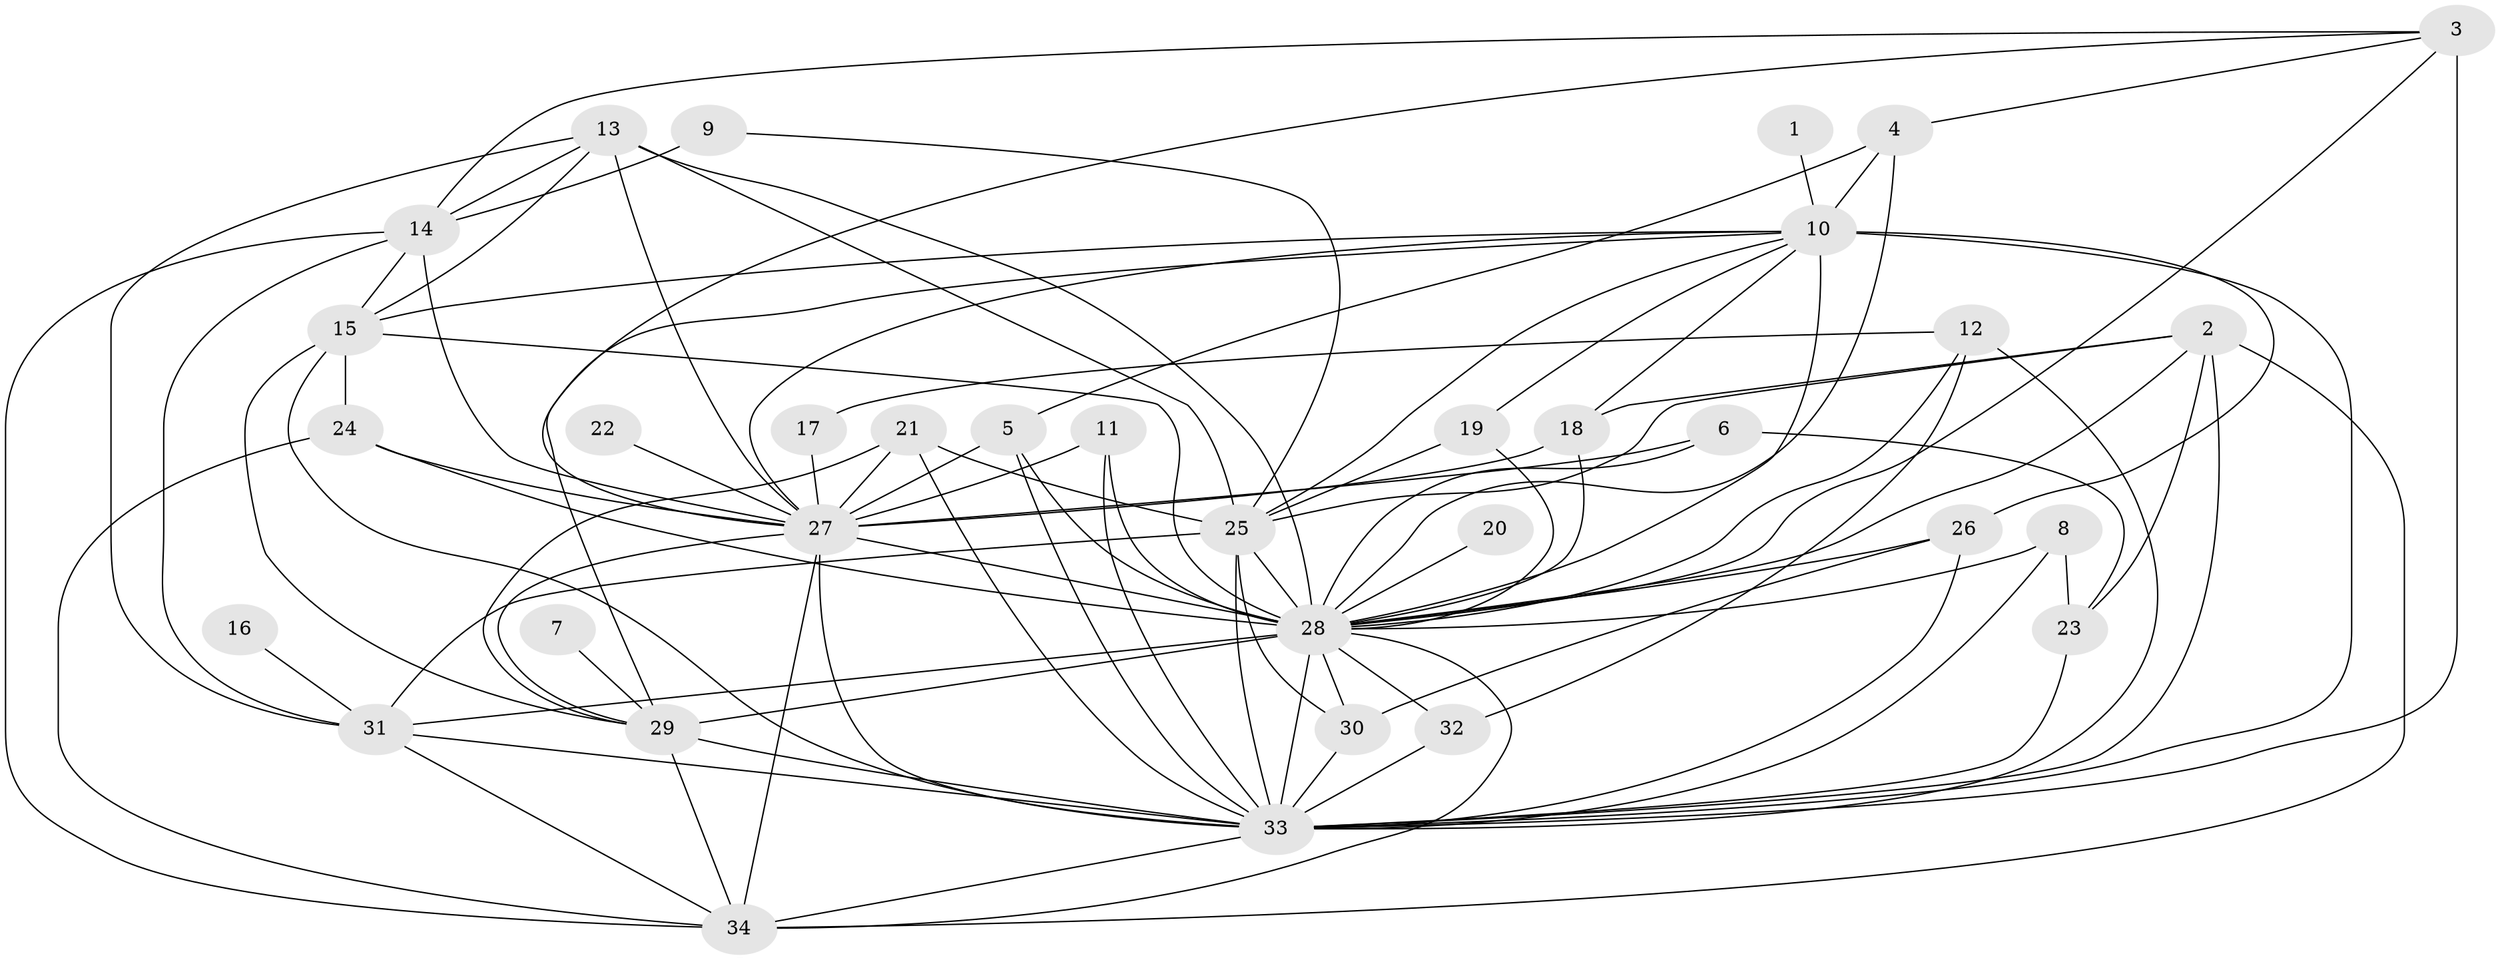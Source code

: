 // original degree distribution, {18: 0.02702702702702703, 19: 0.02702702702702703, 15: 0.009009009009009009, 27: 0.009009009009009009, 21: 0.009009009009009009, 28: 0.009009009009009009, 2: 0.5585585585585585, 6: 0.04504504504504504, 3: 0.16216216216216217, 5: 0.009009009009009009, 4: 0.09009009009009009, 7: 0.018018018018018018, 8: 0.018018018018018018, 9: 0.009009009009009009}
// Generated by graph-tools (version 1.1) at 2025/36/03/04/25 23:36:26]
// undirected, 34 vertices, 97 edges
graph export_dot {
  node [color=gray90,style=filled];
  1;
  2;
  3;
  4;
  5;
  6;
  7;
  8;
  9;
  10;
  11;
  12;
  13;
  14;
  15;
  16;
  17;
  18;
  19;
  20;
  21;
  22;
  23;
  24;
  25;
  26;
  27;
  28;
  29;
  30;
  31;
  32;
  33;
  34;
  1 -- 10 [weight=1.0];
  2 -- 18 [weight=1.0];
  2 -- 23 [weight=1.0];
  2 -- 25 [weight=1.0];
  2 -- 28 [weight=1.0];
  2 -- 33 [weight=3.0];
  2 -- 34 [weight=1.0];
  3 -- 4 [weight=1.0];
  3 -- 14 [weight=1.0];
  3 -- 27 [weight=1.0];
  3 -- 28 [weight=1.0];
  3 -- 33 [weight=5.0];
  4 -- 5 [weight=1.0];
  4 -- 10 [weight=1.0];
  4 -- 28 [weight=1.0];
  5 -- 27 [weight=1.0];
  5 -- 28 [weight=1.0];
  5 -- 33 [weight=1.0];
  6 -- 23 [weight=1.0];
  6 -- 27 [weight=1.0];
  6 -- 28 [weight=1.0];
  7 -- 29 [weight=1.0];
  8 -- 23 [weight=1.0];
  8 -- 28 [weight=3.0];
  8 -- 33 [weight=1.0];
  9 -- 14 [weight=1.0];
  9 -- 25 [weight=1.0];
  10 -- 15 [weight=1.0];
  10 -- 18 [weight=1.0];
  10 -- 19 [weight=1.0];
  10 -- 25 [weight=1.0];
  10 -- 26 [weight=1.0];
  10 -- 27 [weight=1.0];
  10 -- 28 [weight=3.0];
  10 -- 29 [weight=2.0];
  10 -- 33 [weight=4.0];
  11 -- 27 [weight=1.0];
  11 -- 28 [weight=1.0];
  11 -- 33 [weight=1.0];
  12 -- 17 [weight=1.0];
  12 -- 28 [weight=3.0];
  12 -- 32 [weight=1.0];
  12 -- 33 [weight=2.0];
  13 -- 14 [weight=1.0];
  13 -- 15 [weight=1.0];
  13 -- 25 [weight=1.0];
  13 -- 27 [weight=1.0];
  13 -- 28 [weight=2.0];
  13 -- 31 [weight=1.0];
  14 -- 15 [weight=1.0];
  14 -- 27 [weight=1.0];
  14 -- 31 [weight=1.0];
  14 -- 34 [weight=1.0];
  15 -- 24 [weight=1.0];
  15 -- 28 [weight=2.0];
  15 -- 29 [weight=2.0];
  15 -- 33 [weight=3.0];
  16 -- 31 [weight=1.0];
  17 -- 27 [weight=1.0];
  18 -- 27 [weight=1.0];
  18 -- 28 [weight=1.0];
  19 -- 25 [weight=1.0];
  19 -- 28 [weight=1.0];
  20 -- 28 [weight=1.0];
  21 -- 25 [weight=1.0];
  21 -- 27 [weight=1.0];
  21 -- 29 [weight=1.0];
  21 -- 33 [weight=1.0];
  22 -- 27 [weight=1.0];
  23 -- 33 [weight=2.0];
  24 -- 27 [weight=1.0];
  24 -- 28 [weight=1.0];
  24 -- 34 [weight=1.0];
  25 -- 28 [weight=1.0];
  25 -- 30 [weight=1.0];
  25 -- 31 [weight=1.0];
  25 -- 33 [weight=2.0];
  26 -- 28 [weight=1.0];
  26 -- 30 [weight=1.0];
  26 -- 33 [weight=1.0];
  27 -- 28 [weight=4.0];
  27 -- 29 [weight=2.0];
  27 -- 33 [weight=7.0];
  27 -- 34 [weight=2.0];
  28 -- 29 [weight=3.0];
  28 -- 30 [weight=3.0];
  28 -- 31 [weight=1.0];
  28 -- 32 [weight=2.0];
  28 -- 33 [weight=13.0];
  28 -- 34 [weight=1.0];
  29 -- 33 [weight=7.0];
  29 -- 34 [weight=1.0];
  30 -- 33 [weight=1.0];
  31 -- 33 [weight=1.0];
  31 -- 34 [weight=1.0];
  32 -- 33 [weight=1.0];
  33 -- 34 [weight=2.0];
}
